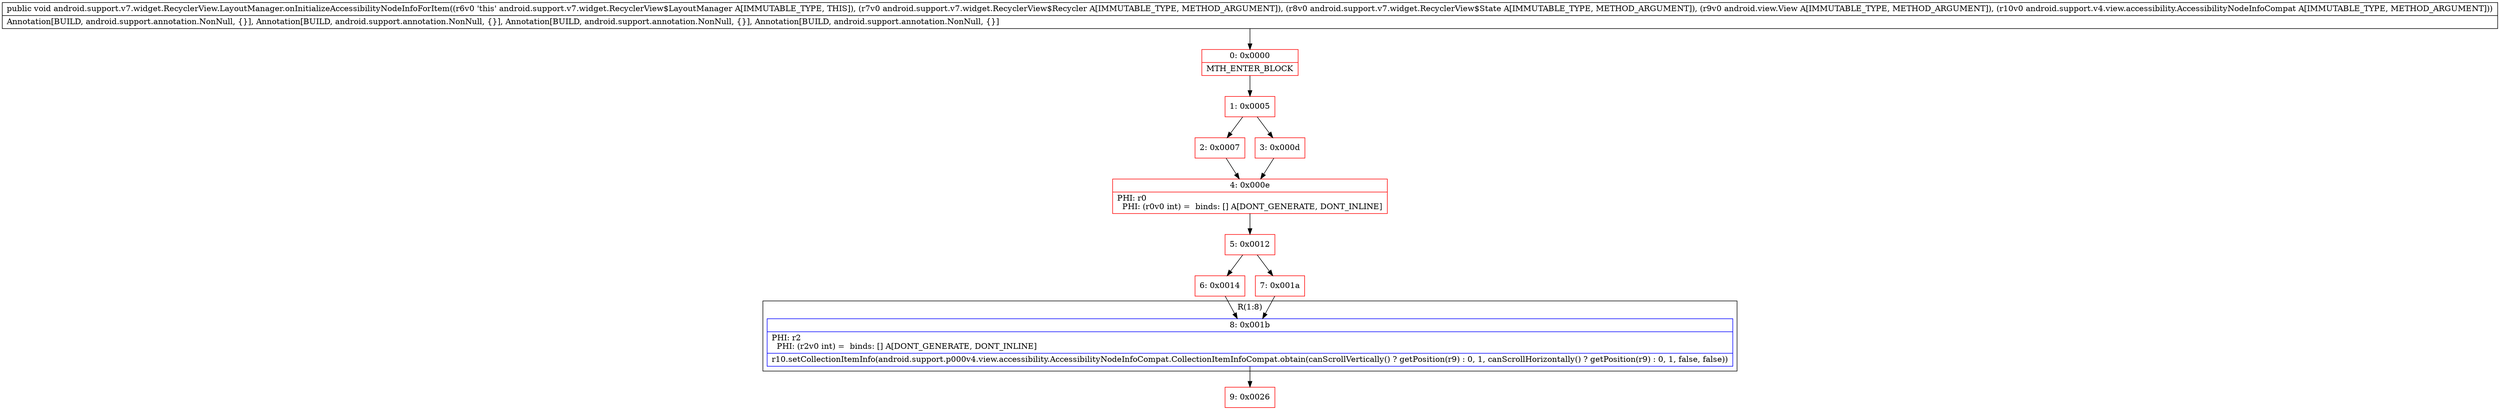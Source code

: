 digraph "CFG forandroid.support.v7.widget.RecyclerView.LayoutManager.onInitializeAccessibilityNodeInfoForItem(Landroid\/support\/v7\/widget\/RecyclerView$Recycler;Landroid\/support\/v7\/widget\/RecyclerView$State;Landroid\/view\/View;Landroid\/support\/v4\/view\/accessibility\/AccessibilityNodeInfoCompat;)V" {
subgraph cluster_Region_525778034 {
label = "R(1:8)";
node [shape=record,color=blue];
Node_8 [shape=record,label="{8\:\ 0x001b|PHI: r2 \l  PHI: (r2v0 int) =  binds: [] A[DONT_GENERATE, DONT_INLINE]\l|r10.setCollectionItemInfo(android.support.p000v4.view.accessibility.AccessibilityNodeInfoCompat.CollectionItemInfoCompat.obtain(canScrollVertically() ? getPosition(r9) : 0, 1, canScrollHorizontally() ? getPosition(r9) : 0, 1, false, false))\l}"];
}
Node_0 [shape=record,color=red,label="{0\:\ 0x0000|MTH_ENTER_BLOCK\l}"];
Node_1 [shape=record,color=red,label="{1\:\ 0x0005}"];
Node_2 [shape=record,color=red,label="{2\:\ 0x0007}"];
Node_3 [shape=record,color=red,label="{3\:\ 0x000d}"];
Node_4 [shape=record,color=red,label="{4\:\ 0x000e|PHI: r0 \l  PHI: (r0v0 int) =  binds: [] A[DONT_GENERATE, DONT_INLINE]\l}"];
Node_5 [shape=record,color=red,label="{5\:\ 0x0012}"];
Node_6 [shape=record,color=red,label="{6\:\ 0x0014}"];
Node_7 [shape=record,color=red,label="{7\:\ 0x001a}"];
Node_9 [shape=record,color=red,label="{9\:\ 0x0026}"];
MethodNode[shape=record,label="{public void android.support.v7.widget.RecyclerView.LayoutManager.onInitializeAccessibilityNodeInfoForItem((r6v0 'this' android.support.v7.widget.RecyclerView$LayoutManager A[IMMUTABLE_TYPE, THIS]), (r7v0 android.support.v7.widget.RecyclerView$Recycler A[IMMUTABLE_TYPE, METHOD_ARGUMENT]), (r8v0 android.support.v7.widget.RecyclerView$State A[IMMUTABLE_TYPE, METHOD_ARGUMENT]), (r9v0 android.view.View A[IMMUTABLE_TYPE, METHOD_ARGUMENT]), (r10v0 android.support.v4.view.accessibility.AccessibilityNodeInfoCompat A[IMMUTABLE_TYPE, METHOD_ARGUMENT]))  | Annotation[BUILD, android.support.annotation.NonNull, \{\}], Annotation[BUILD, android.support.annotation.NonNull, \{\}], Annotation[BUILD, android.support.annotation.NonNull, \{\}], Annotation[BUILD, android.support.annotation.NonNull, \{\}]\l}"];
MethodNode -> Node_0;
Node_8 -> Node_9;
Node_0 -> Node_1;
Node_1 -> Node_2;
Node_1 -> Node_3;
Node_2 -> Node_4;
Node_3 -> Node_4;
Node_4 -> Node_5;
Node_5 -> Node_6;
Node_5 -> Node_7;
Node_6 -> Node_8;
Node_7 -> Node_8;
}

